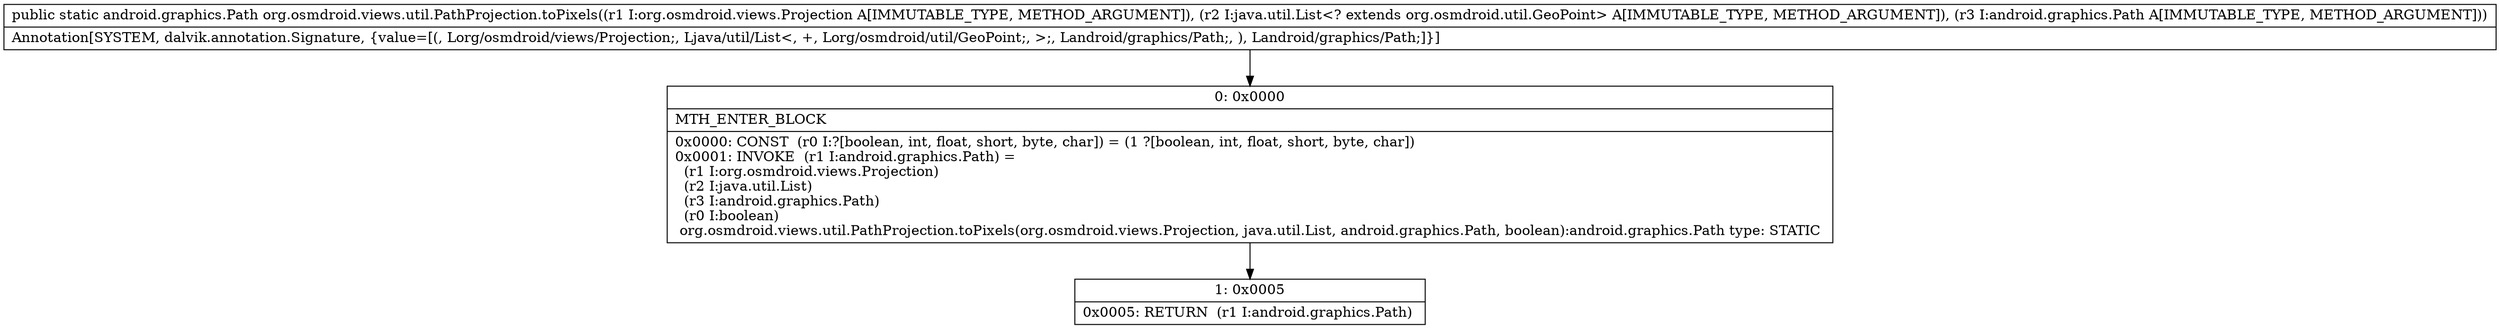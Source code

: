 digraph "CFG fororg.osmdroid.views.util.PathProjection.toPixels(Lorg\/osmdroid\/views\/Projection;Ljava\/util\/List;Landroid\/graphics\/Path;)Landroid\/graphics\/Path;" {
Node_0 [shape=record,label="{0\:\ 0x0000|MTH_ENTER_BLOCK\l|0x0000: CONST  (r0 I:?[boolean, int, float, short, byte, char]) = (1 ?[boolean, int, float, short, byte, char]) \l0x0001: INVOKE  (r1 I:android.graphics.Path) = \l  (r1 I:org.osmdroid.views.Projection)\l  (r2 I:java.util.List)\l  (r3 I:android.graphics.Path)\l  (r0 I:boolean)\l org.osmdroid.views.util.PathProjection.toPixels(org.osmdroid.views.Projection, java.util.List, android.graphics.Path, boolean):android.graphics.Path type: STATIC \l}"];
Node_1 [shape=record,label="{1\:\ 0x0005|0x0005: RETURN  (r1 I:android.graphics.Path) \l}"];
MethodNode[shape=record,label="{public static android.graphics.Path org.osmdroid.views.util.PathProjection.toPixels((r1 I:org.osmdroid.views.Projection A[IMMUTABLE_TYPE, METHOD_ARGUMENT]), (r2 I:java.util.List\<? extends org.osmdroid.util.GeoPoint\> A[IMMUTABLE_TYPE, METHOD_ARGUMENT]), (r3 I:android.graphics.Path A[IMMUTABLE_TYPE, METHOD_ARGUMENT]))  | Annotation[SYSTEM, dalvik.annotation.Signature, \{value=[(, Lorg\/osmdroid\/views\/Projection;, Ljava\/util\/List\<, +, Lorg\/osmdroid\/util\/GeoPoint;, \>;, Landroid\/graphics\/Path;, ), Landroid\/graphics\/Path;]\}]\l}"];
MethodNode -> Node_0;
Node_0 -> Node_1;
}

